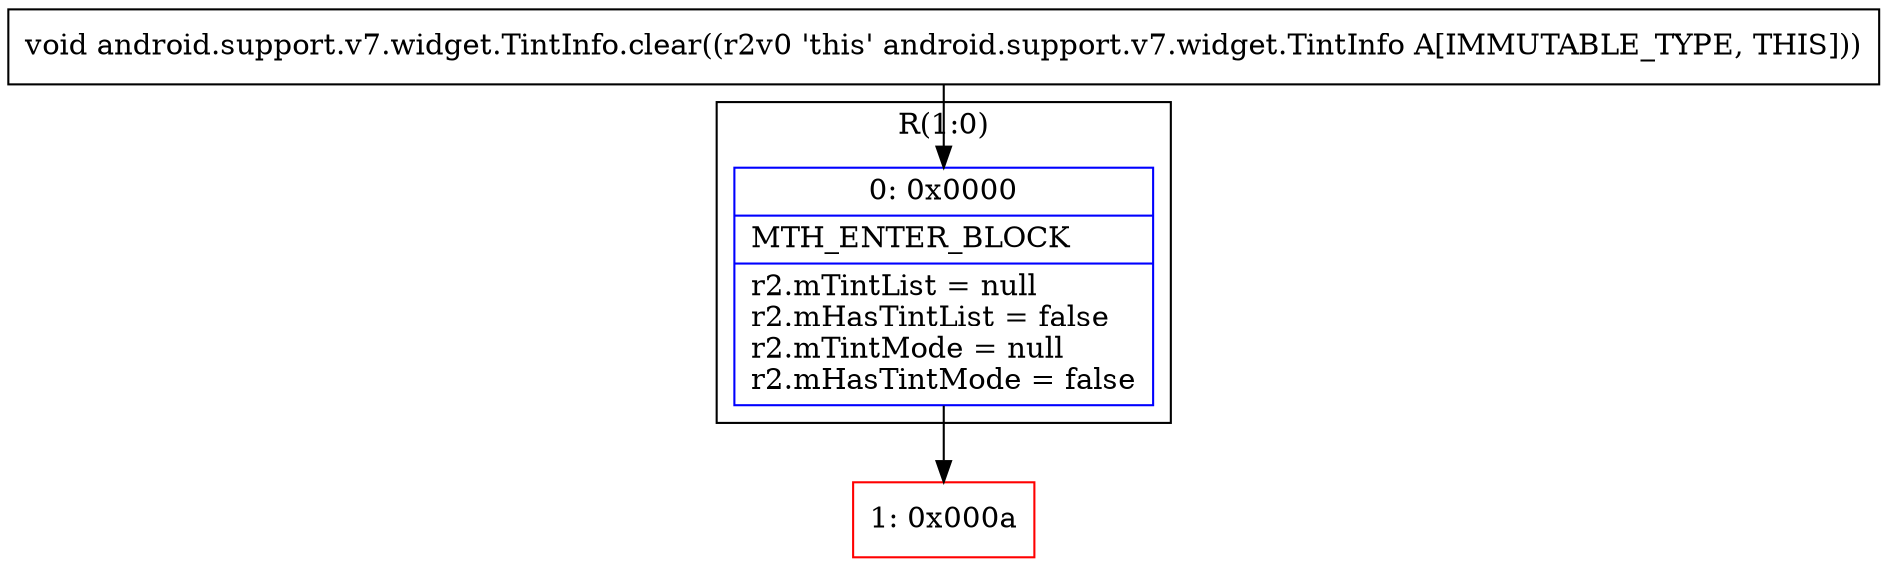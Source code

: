 digraph "CFG forandroid.support.v7.widget.TintInfo.clear()V" {
subgraph cluster_Region_1792850250 {
label = "R(1:0)";
node [shape=record,color=blue];
Node_0 [shape=record,label="{0\:\ 0x0000|MTH_ENTER_BLOCK\l|r2.mTintList = null\lr2.mHasTintList = false\lr2.mTintMode = null\lr2.mHasTintMode = false\l}"];
}
Node_1 [shape=record,color=red,label="{1\:\ 0x000a}"];
MethodNode[shape=record,label="{void android.support.v7.widget.TintInfo.clear((r2v0 'this' android.support.v7.widget.TintInfo A[IMMUTABLE_TYPE, THIS])) }"];
MethodNode -> Node_0;
Node_0 -> Node_1;
}

